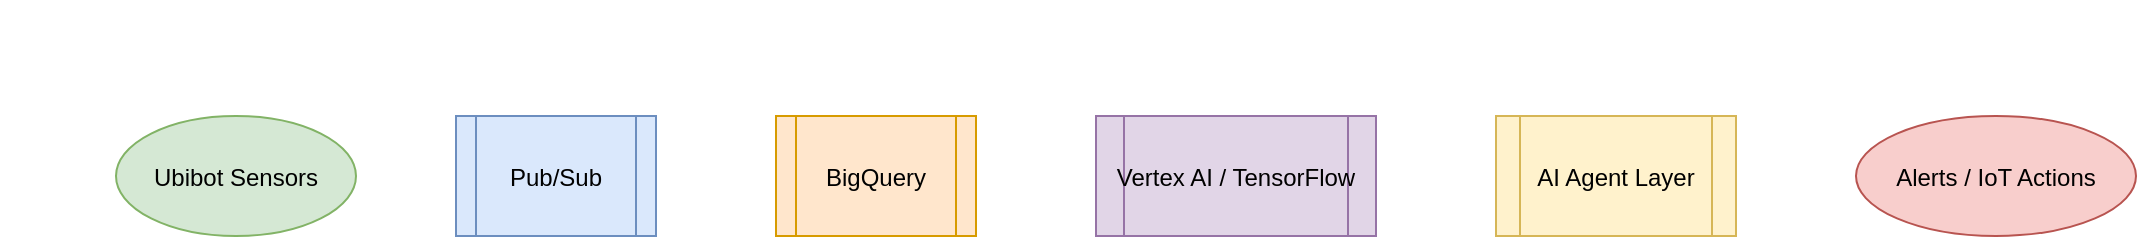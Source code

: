 <mxfile>
  <diagram id="arch1" name="High-level AI Architecture">
    <mxGraphModel>
      <root>
        <mxCell id="0"/>
        <mxCell id="1" parent="0"/>
        
        <mxCell id="2" value="Ubibot Sensors" style="shape=ellipse;fillColor=#d5e8d4;strokeColor=#82b366;" vertex="1" parent="1">
          <mxGeometry x="50" y="50" width="120" height="60" as="geometry"/>
        </mxCell>
        
        <mxCell id="3" value="Pub/Sub" style="shape=process;fillColor=#dae8fc;strokeColor=#6c8ebf;" vertex="1" parent="1">
          <mxGeometry x="220" y="50" width="100" height="60" as="geometry"/>
        </mxCell>
        
        <mxCell id="4" value="BigQuery" style="shape=process;fillColor=#ffe6cc;strokeColor=#d79b00;" vertex="1" parent="1">
          <mxGeometry x="380" y="50" width="100" height="60" as="geometry"/>
        </mxCell>
        
        <mxCell id="5" value="Vertex AI / TensorFlow" style="shape=process;fillColor=#e1d5e7;strokeColor=#9673a6;" vertex="1" parent="1">
          <mxGeometry x="540" y="50" width="140" height="60" as="geometry"/>
        </mxCell>
        
        <mxCell id="6" value="AI Agent Layer" style="shape=process;fillColor=#fff2cc;strokeColor=#d6b656;" vertex="1" parent="1">
          <mxGeometry x="740" y="50" width="120" height="60" as="geometry"/>
        </mxCell>
        
        <mxCell id="7" value="Alerts / IoT Actions" style="shape=ellipse;fillColor=#f8cecc;strokeColor=#b85450;" vertex="1" parent="1">
          <mxGeometry x="920" y="50" width="140" height="60" as="geometry"/>
        </mxCell>
        
        <mxCell id="8" edge="1" source="2" target="3" parent="1"/>
        <mxCell id="9" edge="1" source="3" target="4" parent="1"/>
        <mxCell id="10" edge="1" source="4" target="5" parent="1"/>
        <mxCell id="11" edge="1" source="5" target="6" parent="1"/>
        <mxCell id="12" edge="1" source="6" target="7" parent="1"/>
      </root>
    </mxGraphModel>
  </diagram>
</mxfile>